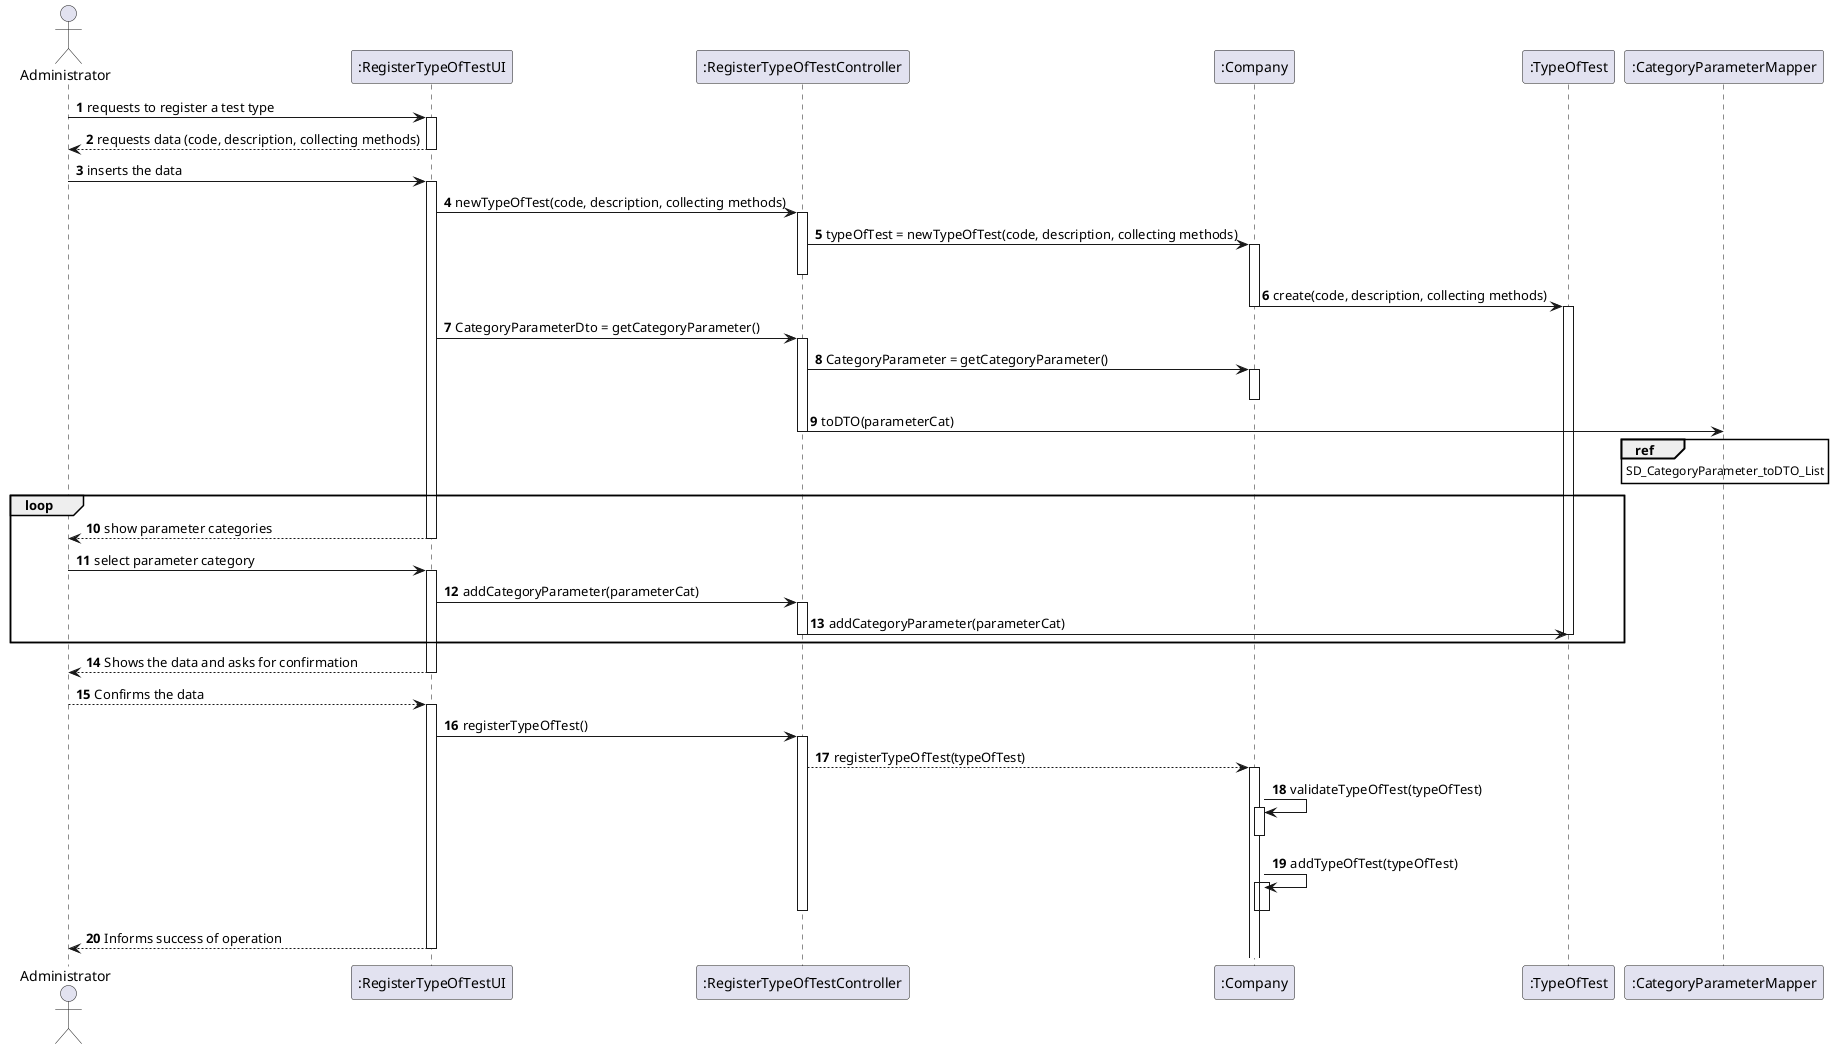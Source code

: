 @startuml
autonumber
'hide footbox
actor "Administrator" as A

participant ":RegisterTypeOfTestUI" as UI
participant ":RegisterTypeOfTestController" as CTRL
participant ":Company" as C
participant ":TypeOfTest" as TT
participant ":CategoryParameterMapper" as CPM


A -> UI : requests to register a test type
activate UI
UI --> A : requests data (code, description, collecting methods)
deactivate UI

A -> UI : inserts the data
activate UI

UI -> CTRL : newTypeOfTest(code, description, collecting methods)
activate CTRL

CTRL -> C : typeOfTest = newTypeOfTest(code, description, collecting methods)
activate C
deactivate CTRL

C -> TT : create(code, description, collecting methods)
deactivate C
activate TT


UI -> CTRL : CategoryParameterDto = getCategoryParameter()
activate CTRL

CTRL -> C : CategoryParameter = getCategoryParameter()
activate C
deactivate C

CTRL -> CPM : toDTO(parameterCat)
deactivate CTRL

ref over CPM
SD_CategoryParameter_toDTO_List
end ref


loop
UI --> A: show parameter categories
deactivate UI

A -> UI : select parameter category
activate UI
UI -> CTRL : addCategoryParameter(parameterCat)
activate CTRL
CTRL -> TT : addCategoryParameter(parameterCat)
deactivate TT
deactivate CTRL

end

deactivate TT

UI --> A : Shows the data and asks for confirmation
deactivate UI

A --> UI : Confirms the data
activate UI

UI -> CTRL : registerTypeOfTest()
activate CTRL

CTRL --> C : registerTypeOfTest(typeOfTest)
activate C

C -> C : validateTypeOfTest(typeOfTest)
activate C
deactivate C
C -> C : addTypeOfTest(typeOfTest)
activate C
activate C
deactivate C
deactivate C
deactivate CTRL
UI --> A : Informs success of operation
deactivate UI
deactivate A

@enduml